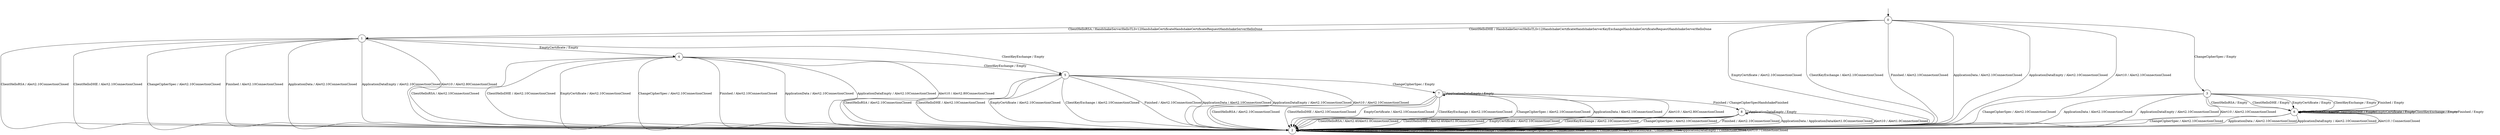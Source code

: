 digraph g {
__start0 [label="" shape="none"];

	s0 [shape="circle" label="0"];
	s1 [shape="circle" label="1"];
	s2 [shape="circle" label="2"];
	s3 [shape="circle" label="3"];
	s4 [shape="circle" label="4"];
	s5 [shape="circle" label="5"];
	s6 [shape="circle" label="6"];
	s7 [shape="circle" label="7"];
	s8 [shape="circle" label="8"];
	s0 -> s1 [label="ClientHelloRSA / HandshakeServerHelloTLSv12HandshakeCertificateHandshakeCertificateRequestHandshakeServerHelloDone"];
	s0 -> s1 [label="ClientHelloDHE / HandshakeServerHelloTLSv12HandshakeCertificateHandshakeServerKeyExchangeHandshakeCertificateRequestHandshakeServerHelloDone"];
	s0 -> s2 [label="EmptyCertificate / Alert2.10ConnectionClosed"];
	s0 -> s2 [label="ClientKeyExchange / Alert2.10ConnectionClosed"];
	s0 -> s3 [label="ChangeCipherSpec / Empty"];
	s0 -> s2 [label="Finished / Alert2.10ConnectionClosed"];
	s0 -> s2 [label="ApplicationData / Alert2.10ConnectionClosed"];
	s0 -> s2 [label="ApplicationDataEmpty / Alert2.10ConnectionClosed"];
	s0 -> s2 [label="Alert10 / Alert2.10ConnectionClosed"];
	s1 -> s2 [label="ClientHelloRSA / Alert2.10ConnectionClosed"];
	s1 -> s2 [label="ClientHelloDHE / Alert2.10ConnectionClosed"];
	s1 -> s4 [label="EmptyCertificate / Empty"];
	s1 -> s5 [label="ClientKeyExchange / Empty"];
	s1 -> s2 [label="ChangeCipherSpec / Alert2.10ConnectionClosed"];
	s1 -> s2 [label="Finished / Alert2.10ConnectionClosed"];
	s1 -> s2 [label="ApplicationData / Alert2.10ConnectionClosed"];
	s1 -> s2 [label="ApplicationDataEmpty / Alert2.10ConnectionClosed"];
	s1 -> s2 [label="Alert10 / Alert2.80ConnectionClosed"];
	s2 -> s2 [label="ClientHelloRSA / ConnectionClosed"];
	s2 -> s2 [label="ClientHelloDHE / ConnectionClosed"];
	s2 -> s2 [label="EmptyCertificate / ConnectionClosed"];
	s2 -> s2 [label="ClientKeyExchange / ConnectionClosed"];
	s2 -> s2 [label="ChangeCipherSpec / ConnectionClosed"];
	s2 -> s2 [label="Finished / ConnectionClosed"];
	s2 -> s2 [label="ApplicationData / ConnectionClosed"];
	s2 -> s2 [label="ApplicationDataEmpty / ConnectionClosed"];
	s2 -> s2 [label="Alert10 / ConnectionClosed"];
	s3 -> s6 [label="ClientHelloRSA / Empty"];
	s3 -> s6 [label="ClientHelloDHE / Empty"];
	s3 -> s6 [label="EmptyCertificate / Empty"];
	s3 -> s6 [label="ClientKeyExchange / Empty"];
	s3 -> s2 [label="ChangeCipherSpec / Alert2.10ConnectionClosed"];
	s3 -> s6 [label="Finished / Empty"];
	s3 -> s2 [label="ApplicationData / Alert2.10ConnectionClosed"];
	s3 -> s2 [label="ApplicationDataEmpty / Alert2.10ConnectionClosed"];
	s3 -> s2 [label="Alert10 / Alert2.10ConnectionClosed"];
	s4 -> s2 [label="ClientHelloRSA / Alert2.10ConnectionClosed"];
	s4 -> s2 [label="ClientHelloDHE / Alert2.10ConnectionClosed"];
	s4 -> s2 [label="EmptyCertificate / Alert2.10ConnectionClosed"];
	s4 -> s5 [label="ClientKeyExchange / Empty"];
	s4 -> s2 [label="ChangeCipherSpec / Alert2.10ConnectionClosed"];
	s4 -> s2 [label="Finished / Alert2.10ConnectionClosed"];
	s4 -> s2 [label="ApplicationData / Alert2.10ConnectionClosed"];
	s4 -> s2 [label="ApplicationDataEmpty / Alert2.10ConnectionClosed"];
	s4 -> s2 [label="Alert10 / Alert2.80ConnectionClosed"];
	s5 -> s2 [label="ClientHelloRSA / Alert2.10ConnectionClosed"];
	s5 -> s2 [label="ClientHelloDHE / Alert2.10ConnectionClosed"];
	s5 -> s2 [label="EmptyCertificate / Alert2.10ConnectionClosed"];
	s5 -> s2 [label="ClientKeyExchange / Alert2.10ConnectionClosed"];
	s5 -> s7 [label="ChangeCipherSpec / Empty"];
	s5 -> s2 [label="Finished / Alert2.10ConnectionClosed"];
	s5 -> s2 [label="ApplicationData / Alert2.10ConnectionClosed"];
	s5 -> s2 [label="ApplicationDataEmpty / Alert2.10ConnectionClosed"];
	s5 -> s2 [label="Alert10 / Alert2.10ConnectionClosed"];
	s6 -> s6 [label="ClientHelloRSA / Empty"];
	s6 -> s6 [label="ClientHelloDHE / Empty"];
	s6 -> s6 [label="EmptyCertificate / Empty"];
	s6 -> s6 [label="ClientKeyExchange / Empty"];
	s6 -> s2 [label="ChangeCipherSpec / Alert2.10ConnectionClosed"];
	s6 -> s6 [label="Finished / Empty"];
	s6 -> s2 [label="ApplicationData / Alert2.10ConnectionClosed"];
	s6 -> s2 [label="ApplicationDataEmpty / Alert2.10ConnectionClosed"];
	s6 -> s2 [label="Alert10 / ConnectionClosed"];
	s7 -> s2 [label="ClientHelloRSA / Alert2.10ConnectionClosed"];
	s7 -> s2 [label="ClientHelloDHE / Alert2.10ConnectionClosed"];
	s7 -> s2 [label="EmptyCertificate / Alert2.10ConnectionClosed"];
	s7 -> s2 [label="ClientKeyExchange / Alert2.10ConnectionClosed"];
	s7 -> s2 [label="ChangeCipherSpec / Alert2.10ConnectionClosed"];
	s7 -> s8 [label="Finished / ChangeCipherSpecHandshakeFinished"];
	s7 -> s2 [label="ApplicationData / Alert2.10ConnectionClosed"];
	s7 -> s7 [label="ApplicationDataEmpty / Empty"];
	s7 -> s2 [label="Alert10 / Alert2.80ConnectionClosed"];
	s8 -> s2 [label="ClientHelloRSA / Alert2.40Alert1.0ConnectionClosed"];
	s8 -> s2 [label="ClientHelloDHE / Alert2.40Alert1.0ConnectionClosed"];
	s8 -> s2 [label="EmptyCertificate / Alert2.10ConnectionClosed"];
	s8 -> s2 [label="ClientKeyExchange / Alert2.10ConnectionClosed"];
	s8 -> s2 [label="ChangeCipherSpec / Alert2.10ConnectionClosed"];
	s8 -> s2 [label="Finished / Alert2.10ConnectionClosed"];
	s8 -> s2 [label="ApplicationData / ApplicationDataAlert1.0ConnectionClosed"];
	s8 -> s8 [label="ApplicationDataEmpty / Empty"];
	s8 -> s2 [label="Alert10 / Alert1.0ConnectionClosed"];

__start0 -> s0;
}
